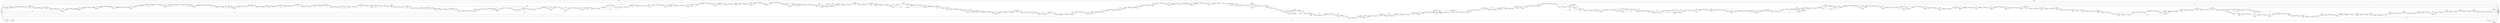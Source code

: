 digraph {
	graph [rankdir=LR]
	node [shape=rectangle]
	2 -> 47 [label=40227]
	47 -> 68 [label=3338]
	47 -> 23804 [label=36889]
	68 -> 82 [label=3654]
	82 -> 107 [label=40227]
	107 -> 128 [label=40222]
	107 -> 17305 [label=2]
	107 -> 23830 [label=3]
	128 -> 260 [label=40227]
	260 -> 281 [label=39446]
	260 -> 9553 [label=781]
	281 -> 303 [label=40227]
	303 -> 314 [label=40226]
	303 -> 324 [label=1]
	314 -> 319 [label=39495]
	314 -> 17310 [label=731]
	319 -> 324 [label=2918]
	319 -> 17326 [label=36577]
	324 -> 335 [label=2919]
	335 -> 340 [label=3648]
	340 -> 358 [label=3341]
	340 -> 361 [label=36886]
	358 -> 361 [label=2610]
	358 -> 379 [label=731]
	361 -> 377 [label=39496]
	377 -> 379 [label=39495]
	377 -> 398 [label=1]
	379 -> 380 [label=40226]
	380 -> 398 [label=2559]
	380 -> 401 [label=37667]
	398 -> 401 [label=2560]
	401 -> 403 [label=40227]
	403 -> 443 [label=40228]
	443 -> 446 [label=2610]
	443 -> 9591 [label=37618]
	446 -> 467 [label=2560]
	446 -> 9591 [label=50]
	467 -> 536 [label=40228]
	536 -> 554 [label=3342]
	536 -> 9596 [label=36886]
	554 -> 575 [label=2560]
	554 -> 9596 [label=782]
	575 -> 581 [label=40224]
	581 -> 584 [label=40228]
	584 -> 599 [label=3651]
	584 -> 605 [label=36577]
	599 -> 605 [label=2869]
	599 -> 620 [label=782]
	605 -> 620 [label=39446]
	620 -> 646 [label=40228]
	646 -> 662 [label=3338]
	646 -> 667 [label=4]
	646 -> 26606 [label=36886]
	662 -> 667 [label=3336]
	662 -> 683 [label=2]
	667 -> 674 [label=40226]
	674 -> 683 [label=3340]
	674 -> 713 [label=36886]
	683 -> 713 [label=3342]
	713 -> 775 [label=40228]
	775 -> 796 [label=40220]
	775 -> 16731 [label=8]
	796 -> 839 [label=40228]
	839 -> 856 [label=40174]
	839 -> 860 [label=54]
	856 -> 860 [label=39449]
	856 -> 9667 [label=725]
	860 -> 863 [label=39503]
	863 -> 884 [label=2559]
	863 -> 9667 [label=36944]
	884 -> 889 [label=40228]
	889 -> 890 [label=3342]
	889 -> 910 [label=36886]
	890 -> 910 [label=3339]
	890 -> 911 [label=3]
	910 -> 911 [label=40225]
	911 -> 926 [label=40228]
	926 -> 947 [label=40178]
	926 -> 9693 [label=50]
	947 -> 1014 [label=40228]
	1014 -> 1 [label=36573]
	1014 -> 1018 [label=3655]
	1018 -> 1027 [label=3605]
	1018 -> 9714 [label=50]
	1027 -> 1048 [label=2563]
	1027 -> 16737 [label=1042]
	1048 -> 1057 [label=2922]
	1057 -> 1093 [label=3651]
	1093 -> 1108 [label=2926]
	1093 -> 1114 [label=725]
	1108 -> 1114 [label=2617]
	1108 -> 1129 [label=309]
	1114 -> 1129 [label=3342]
	1129 -> 1133 [label=3651]
	1133 -> 1145 [label=3647]
	1133 -> 1154 [label=4]
	1145 -> 1154 [label=2613]
	1145 -> 27095 [label=1034]
	1154 -> 1166 [label=2617]
	1166 -> 1168 [label=3342]
	1168 -> 1189 [label=2609]
	1168 -> 16792 [label=733]
	1189 -> 1195 [label=3597]
	1189 -> 9743 [label=54]
	1195 -> 1216 [label=2559]
	1195 -> 9743 [label=1038]
	1216 -> 1228 [label=2926]
	1228 -> 1234 [label=2922]
	1228 -> 16804 [label=4]
	1234 -> 1249 [label=2613]
	1234 -> 1255 [label=309]
	1249 -> 1255 [label=3342]
	1255 -> 1273 [label=3651]
	1273 -> 1294 [label=2868]
	1273 -> 9768 [label=783]
	1294 -> 1309 [label=3651]
	1309 -> 1330 [label=2918]
	1309 -> 16840 [label=733]
	1330 -> 1351 [label=3651]
	1351 -> 1360 [label=3646]
	1351 -> 1390 [label=5]
	1360 -> 1381 [label=3596]
	1360 -> 9788 [label=50]
	1381 -> 1390 [label=3646]
	1390 -> 1438 [label=3651]
	1438 -> 1453 [label=2923]
	1438 -> 1459 [label=728]
	1453 -> 1459 [label=2614]
	1453 -> 1486 [label=309]
	1459 -> 1486 [label=3342]
	1486 -> 1500 [label=3342]
	1486 -> 1507 [label=309]
	1500 -> 1507 [label=3337]
	1500 -> 1521 [label=5]
	1507 -> 1513 [label=3646]
	1513 -> 1521 [label=3643]
	1513 -> 9797 [label=3]
	1521 -> 1525 [label=3648]
	1525 -> 1552 [label=2559]
	1525 -> 9794 [label=1089]
	1552 -> 1558 [label=2873]
	1558 -> 1561 [label=3651]
	1561 -> 1564 [label=3335]
	1561 -> 17402 [label=316]
	1564 -> 1585 [label=2610]
	1564 -> 27466 [label=725]
	1585 -> 1588 [label=2610]
	1585 -> 1609 [label=725]
	1588 -> 1594 [label=2921]
	1594 -> 1609 [label=2926]
	1609 -> 1645 [label=3651]
	1645 -> 1653 [label=3650]
	1645 -> 1675 [label=1]
	1653 -> 1675 [label=3341]
	1653 -> 27208 [label=309]
	1675 -> 1692 [label=3651]
	1692 -> 1 [label=309]
	1692 -> 1708 [label=3342]
	1708 -> 1729 [label=2614]
	1708 -> 17436 [label=728]
	1729 -> 1733 [label=3342]
	1733 -> 1747 [label=3338]
	1733 -> 24018 [label=4]
	1747 -> 1756 [label=2613]
	1747 -> 24018 [label=725]
	1756 -> 1774 [label=2610]
	1756 -> 1777 [label=3]
	1774 -> 1777 [label=3339]
	1777 -> 1873 [label=3342]
	1873 -> 1894 [label=2559]
	1873 -> 9840 [label=783]
	1894 -> 1933 [label=3342]
	1933 -> 1960 [label=2564]
	1933 -> 9866 [label=778]
	1960 -> 2022 [label=3342]
	2022 -> 2025 [label=3292]
	2022 -> 2043 [label=50]
	2025 -> 2043 [label=3288]
	2025 -> 2046 [label=4]
	2043 -> 2046 [label=3338]
	2046 -> 2290 [label=3342]
	2290 -> 2311 [label=2617]
	2290 -> 27515 [label=725]
	2311 -> 2317 [label=3342]
	2317 -> 2338 [label=2559]
	2317 -> 9906 [label=783]
	2338 -> 2380 [label=3342]
	2380 -> 2401 [label=3292]
	2380 -> 9926 [label=50]
	2401 -> 2410 [label=3342]
	2410 -> 2416 [label=3292]
	2410 -> 9947 [label=50]
	2416 -> 2437 [label=2559]
	2416 -> 9947 [label=733]
	2437 -> 2464 [label=3292]
	2464 -> 2485 [label=2559]
	2464 -> 16968 [label=733]
	2485 -> 2497 [label=3292]
	2497 -> 2518 [label=2559]
	2497 -> 16988 [label=733]
	2518 -> 2530 [label=3292]
	2530 -> 2551 [label=2559]
	2530 -> 17008 [label=733]
	2551 -> 2572 [label=2560]
	2551 -> 17476 [label=732]
	2572 -> 2629 [label=3292]
	2629 -> 2650 [label=2560]
	2629 -> 17496 [label=732]
	2650 -> 2707 [label=3292]
	2707 -> 2711 [label=3291]
	2707 -> 17041 [label=1]
	2711 -> 2732 [label=2559]
	2711 -> 17516 [label=732]
	2732 -> 2734 [label=3291]
	2734 -> 2809 [label=2559]
	2734 -> 17041 [label=732]
	2809 -> 2829 [label=2560]
	2829 -> 2865 [label=3292]
	2865 -> 2887 [label=2560]
	2865 -> 17582 [label=732]
	2887 -> 2989 [label=3292]
	2989 -> 3011 [label=2559]
	2989 -> 17129 [label=733]
	3011 -> 3018 [label=3292]
	3018 -> 3039 [label=2560]
	3018 -> 17149 [label=732]
	3039 -> 3049 [label=3292]
	3049 -> 3050 [label=3286]
	3049 -> 17583 [label=6]
	3050 -> 3087 [label=2560]
	3050 -> 17161 [label=726]
	3087 -> 3118 [label=2559]
	3087 -> 27565 [label=1]
	3118 -> 3174 [label=2560]
	3174 -> 3195 [label=2559]
	3174 -> 27585 [label=1]
	3195 -> 3244 [label=2560]
	3244 -> 3265 [label=2559]
	3244 -> 27605 [label=1]
	3265 -> 3308 [label=2560]
	3308 -> 3425 [label=3291]
	3425 -> 3446 [label=3290]
	3425 -> 27625 [label=1]
	3446 -> 3462 [label=3291]
	3462 -> 3483 [label=3290]
	3462 -> 27645 [label=1]
	3483 -> 3760 [label=3291]
	3760 -> 1 [label=725]
	3760 -> 3774 [label=2566]
	3774 -> 3795 [label=2562]
	3774 -> 24098 [label=4]
	3795 -> 3797 [label=2566]
	3797 -> 3806 [label=2562]
	3797 -> 3827 [label=4]
	3806 -> 3827 [label=2559]
	3806 -> 3828 [label=3]
	3827 -> 3828 [label=2563]
	3828 -> 3870 [label=2566]
	3870 -> 3900 [label=2559]
	3870 -> 17893 [label=7]
	3900 -> 3906 [label=2566]
	3906 -> 3963 [label=2565]
	3906 -> 24516 [label=1]
	3963 -> 4003 [label=2566]
	4003 -> 1 [label=2]
	4003 -> 4178 [label=2564]
	4178 -> 4199 [label=2561]
	4178 -> 24147 [label=3]
	4199 -> 4275 [label=2564]
	4275 -> 4296 [label=2559]
	4275 -> 24167 [label=5]
	4296 -> 4325 [label=2564]
	4325 -> 4346 [label=2560]
	4325 -> 24187 [label=4]
	4346 -> 4357 [label=2564]
	4357 -> 4378 [label=2559]
	4357 -> 24195 [label=5]
	4378 -> 4519 [label=2563]
	4519 -> 4540 [label=2562]
	4519 -> 27665 [label=1]
	4540 -> 4547 [label=2563]
	4547 -> 4568 [label=2559]
	4547 -> 24227 [label=4]
	4568 -> 4967 [label=2563]
	4967 -> 4988 [label=2559]
	4967 -> 24247 [label=4]
	4988 -> 5084 [label=2563]
	5084 -> 1 [label=2559]
	5084 -> 24407 [label=4]
	5983 -> 5992 [label=359]
	5992 -> 6135 [label=36936]
	6135 -> 6156 [label=50]
	6135 -> 25964 [label=36886]
	6156 -> 6197 [label=36936]
	6197 -> 6218 [label=50]
	6197 -> 25984 [label=36886]
	6218 -> 6240 [label=36936]
	6240 -> 6268 [label=50]
	6240 -> 26011 [label=36886]
	6268 -> 6282 [label=36936]
	6282 -> 6303 [label=50]
	6282 -> 26031 [label=36886]
	6303 -> 6392 [label=36936]
	6392 -> 6413 [label=51]
	6392 -> 26051 [label=36886]
	6413 -> 6458 [label=36937]
	6458 -> 6464 [label=36628]
	6458 -> 15943 [label=309]
	6464 -> 6485 [label=50]
	6464 -> 15943 [label=36578]
	6485 -> 6515 [label=36937]
	6515 -> 6536 [label=50]
	6515 -> 15951 [label=36887]
	6536 -> 6539 [label=36936]
	6539 -> 6608 [label=36937]
	6608 -> 6641 [label=50]
	6608 -> 16003 [label=36887]
	6641 -> 6650 [label=36937]
	6650 -> 6686 [label=50]
	6650 -> 16033 [label=36887]
	6686 -> 6701 [label=36936]
	6701 -> 6818 [label=36937]
	6818 -> 6839 [label=51]
	6818 -> 26093 [label=36886]
	6839 -> 6842 [label=36937]
	6842 -> 6863 [label=51]
	6842 -> 26113 [label=36886]
	6863 -> 6884 [label=50]
	6863 -> 16073 [label=36887]
	6884 -> 6911 [label=36937]
	6911 -> 6932 [label=50]
	6911 -> 16093 [label=36887]
	6932 -> 6938 [label=36937]
	6938 -> 6959 [label=51]
	6938 -> 26133 [label=36886]
	6959 -> 6980 [label=51]
	6959 -> 26153 [label=36886]
	6980 -> 6992 [label=36937]
	6992 -> 7013 [label=50]
	6992 -> 16113 [label=36887]
	7013 -> 7025 [label=36937]
	7025 -> 7046 [label=50]
	7025 -> 16133 [label=36887]
	7046 -> 7049 [label=51]
	7046 -> 16151 [label=36886]
	7049 -> 7070 [label=50]
	7049 -> 16151 [label=1]
	7070 -> 7133 [label=36937]
	7133 -> 7154 [label=36936]
	7133 -> 16173 [label=1]
	7154 -> 7160 [label=36937]
	7160 -> 7181 [label=359]
	7160 -> 16193 [label=36578]
	7181 -> 7241 [label=36937]
	7241 -> 7252 [label=36628]
	7241 -> 26182 [label=309]
	7252 -> 7253 [label=36627]
	7252 -> 16209 [label=1]
	7253 -> 7274 [label=50]
	7253 -> 26182 [label=36577]
	7274 -> 7288 [label=36936]
	7288 -> 7309 [label=50]
	7288 -> 26213 [label=36886]
	7309 -> 7314 [label=36936]
	7314 -> 7339 [label=37661]
	7339 -> 7378 [label=36936]
	7339 -> 27266 [label=725]
	7378 -> 7381 [label=37661]
	7381 -> 7395 [label=36936]
	7381 -> 26220 [label=725]
	7395 -> 7427 [label=50]
	7395 -> 26220 [label=36886]
	7427 -> 7474 [label=37661]
	7474 -> 7483 [label=1084]
	7474 -> 7522 [label=36577]
	7483 -> 7486 [label=359]
	7483 -> 7514 [label=725]
	7486 -> 7507 [label=50]
	7486 -> 16209 [label=309]
	7507 -> 7514 [label=360]
	7514 -> 7519 [label=1085]
	7519 -> 7522 [label=1084]
	7519 -> 7543 [label=1]
	7522 -> 7543 [label=37352]
	7522 -> 26778 [label=309]
	7543 -> 7554 [label=37662]
	7554 -> 7558 [label=51]
	7554 -> 7575 [label=37611]
	7558 -> 7575 [label=53]
	7575 -> 7588 [label=37664]
	7588 -> 7609 [label=50]
	7588 -> 16254 [label=37614]
	7609 -> 7621 [label=37355]
	7621 -> 7684 [label=37664]
	7684 -> 7692 [label=36939]
	7684 -> 7715 [label=725]
	7692 -> 7709 [label=36938]
	7692 -> 7713 [label=1]
	7709 -> 7713 [label=36629]
	7709 -> 7737 [label=309]
	7713 -> 7715 [label=36630]
	7715 -> 7718 [label=37355]
	7718 -> 7737 [label=36628]
	7718 -> 7739 [label=727]
	7737 -> 7739 [label=36937]
	7739 -> 7747 [label=37664]
	7747 -> 7771 [label=36937]
	7747 -> 17204 [label=727]
	7771 -> 7790 [label=37664]
	7790 -> 7811 [label=50]
	7790 -> 16297 [label=37614]
	7811 -> 7831 [label=37355]
	7831 -> 7836 [label=37664]
	7836 -> 7857 [label=37354]
	7836 -> 16318 [label=310]
	7857 -> 7866 [label=37355]
	7866 -> 7874 [label=37664]
	7874 -> 7912 [label=37665]
	7912 -> 7914 [label=37356]
	7912 -> 7933 [label=309]
	7914 -> 7933 [label=37354]
	7914 -> 7935 [label=2]
	7933 -> 7935 [label=37663]
	7935 -> 7940 [label=37665]
	7940 -> 7961 [label=37664]
	7940 -> 24427 [label=1]
	7961 -> 7986 [label=37665]
	7986 -> 7997 [label=779]
	7986 -> 8007 [label=36886]
	7997 -> 8007 [label=778]
	7997 -> 8028 [label=1]
	8007 -> 8011 [label=37664]
	8011 -> 8028 [label=37663]
	8011 -> 8032 [label=1]
	8028 -> 8032 [label=37664]
	8032 -> 8039 [label=37665]
	8039 -> 8044 [label=37356]
	8039 -> 16395 [label=309]
	8044 -> 8065 [label=50]
	8044 -> 16391 [label=37306]
	8065 -> 8077 [label=361]
	8077 -> 8095 [label=37665]
	8095 -> 8096 [label=36627]
	8095 -> 16401 [label=1038]
	8096 -> 8116 [label=50]
	8096 -> 16420 [label=36577]
	8116 -> 16420 [label=1038]
	8116 -> 8147 [label=50]
	8147 -> 8155 [label=37665]
	8155 -> 8176 [label=36937]
	8155 -> 16469 [label=728]
	8176 -> 8179 [label=37665]
	8179 -> 8200 [label=36627]
	8179 -> 16487 [label=1038]
	8200 -> 8218 [label=37356]
	8218 -> 8292 [label=37665]
	8292 -> 8308 [label=36628]
	8292 -> 16495 [label=1037]
	8308 -> 8325 [label=36627]
	8308 -> 16495 [label=1]
	8325 -> 8371 [label=50]
	8325 -> 16528 [label=36577]
	8371 -> 8389 [label=37356]
	8389 -> 8410 [label=1088]
	8389 -> 26391 [label=36577]
	8410 -> 8431 [label=37664]
	8410 -> 16571 [label=1]
	8431 -> 8495 [label=37665]
	8495 -> 8506 [label=37356]
	8495 -> 8516 [label=309]
	8506 -> 8512 [label=779]
	8506 -> 8527 [label=36577]
	8512 -> 8516 [label=51]
	8512 -> 8533 [label=728]
	8516 -> 8527 [label=360]
	8527 -> 8533 [label=36937]
	8533 -> 8560 [label=37665]
	8560 -> 8566 [label=36938]
	8560 -> 8581 [label=727]
	8566 -> 8581 [label=36937]
	8566 -> 8587 [label=1]
	8581 -> 8587 [label=37664]
	8587 -> 8599 [label=37665]
	8599 -> 8620 [label=37356]
	8599 -> 27019 [label=309]
	8620 -> 8671 [label=37665]
	8671 -> 8692 [label=51]
	8671 -> 17280 [label=37614]
	8692 -> 8697 [label=37356]
	8697 -> 8707 [label=37355]
	8697 -> 8718 [label=1]
	8707 -> 8718 [label=37664]
	8718 -> 8800 [label=37665]
	8800 -> 8866 [label=37668]
	8866 -> 8887 [label=37667]
	8866 -> 24507 [label=1]
	8887 -> 8914 [label=37668]
	8914 -> 8935 [label=50]
	8914 -> 16620 [label=37618]
	8935 -> 8944 [label=53]
	8944 -> 8965 [label=54]
	8944 -> 23790 [label=37614]
	8965 -> 8998 [label=37668]
	8998 -> 9019 [label=1091]
	8998 -> 26431 [label=36577]
	9019 -> 9052 [label=37668]
	9052 -> 9073 [label=782]
	9052 -> 26451 [label=36886]
	9073 -> 9151 [label=37668]
	9151 -> 9172 [label=37664]
	9151 -> 16651 [label=4]
	9172 -> 9247 [label=37668]
	9247 -> 9268 [label=782]
	9247 -> 26471 [label=36886]
	9268 -> 9410 [label=37668]
	9410 -> 9415 [label=37359]
	9410 -> 26487 [label=309]
	9415 -> 9436 [label=782]
	9415 -> 26487 [label=36577]
	9436 -> 9474 [label=37668]
	9474 -> 9495 [label=50]
	9474 -> 16671 [label=37618]
	9495 -> 2 [label=37668]
	9553 -> 281 [label=781]
	9591 -> 467 [label=37668]
	9596 -> 9599 [label=37668]
	9599 -> 575 [label=37664]
	9599 -> 581 [label=4]
	9667 -> 884 [label=37669]
	9693 -> 947 [label=50]
	9714 -> 1048 [label=359]
	9743 -> 9744 [label=1092]
	9744 -> 1216 [label=367]
	9744 -> 16804 [label=725]
	9768 -> 1294 [label=783]
	9788 -> 1381 [label=50]
	9794 -> 9797 [label=50]
	9794 -> 23963 [label=1039]
	9797 -> 9815 [label=53]
	9815 -> 1558 [label=778]
	9840 -> 1894 [label=783]
	9866 -> 1960 [label=778]
	9906 -> 2338 [label=783]
	9926 -> 2401 [label=50]
	9947 -> 1 [label=50]
	9947 -> 2437 [label=733]
	9948 -> 10071 [label=83]
	10071 -> 1 [label=2]
	10071 -> 15928 [label=81]
	15928 -> 1 [label=81]
	15943 -> 6485 [label=36887]
	15951 -> 6539 [label=1]
	15951 -> 6536 [label=36886]
	16003 -> 6641 [label=36887]
	16033 -> 6701 [label=1]
	16033 -> 6686 [label=36886]
	16073 -> 6884 [label=36887]
	16093 -> 6932 [label=36887]
	16113 -> 7013 [label=36887]
	16133 -> 7046 [label=36887]
	16151 -> 7070 [label=36887]
	16173 -> 7154 [label=1]
	16193 -> 7181 [label=36578]
	16209 -> 7507 [label=310]
	16254 -> 7609 [label=37305]
	16254 -> 7621 [label=309]
	16297 -> 7811 [label=37305]
	16297 -> 7831 [label=309]
	16318 -> 7857 [label=1]
	16318 -> 7866 [label=309]
	16391 -> 16395 [label=2]
	16391 -> 8077 [label=37304]
	16395 -> 8065 [label=311]
	16401 -> 16416 [label=729]
	16401 -> 26939 [label=309]
	16416 -> 8116 [label=1038]
	16420 -> 8147 [label=37615]
	16469 -> 8176 [label=728]
	16487 -> 8200 [label=729]
	16487 -> 8218 [label=309]
	16495 -> 16516 [label=1037]
	16495 -> 24467 [label=1]
	16516 -> 16528 [label=1038]
	16528 -> 16549 [label=37615]
	16549 -> 8371 [label=37306]
	16549 -> 8389 [label=309]
	16571 -> 8431 [label=1]
	16620 -> 8935 [label=3]
	16620 -> 8944 [label=37615]
	16651 -> 9172 [label=4]
	16671 -> 9495 [label=37618]
	16731 -> 796 [label=8]
	16737 -> 16740 [label=317]
	16737 -> 16758 [label=725]
	16740 -> 1 [label=4]
	16740 -> 16758 [label=4]
	16740 -> 9714 [label=309]
	16758 -> 1057 [label=729]
	16792 -> 1189 [label=1042]
	16804 -> 1249 [label=729]
	16840 -> 1330 [label=733]
	16968 -> 2485 [label=733]
	16988 -> 2518 [label=733]
	17008 -> 2551 [label=733]
	17041 -> 17045 [label=733]
	17045 -> 17066 [label=1]
	17045 -> 17541 [label=732]
	17066 -> 17099 [label=733]
	17099 -> 17109 [label=730]
	17099 -> 17561 [label=3]
	17109 -> 2809 [label=1]
	17109 -> 17561 [label=729]
	17129 -> 3011 [label=733]
	17149 -> 3039 [label=732]
	17161 -> 1 [label=1]
	17161 -> 17766 [label=731]
	17204 -> 7771 [label=727]
	17280 -> 8692 [label=37305]
	17280 -> 8707 [label=309]
	17305 -> 128 [label=2]
	17310 -> 17326 [label=2]
	17310 -> 335 [label=729]
	17326 -> 340 [label=36579]
	17402 -> 1588 [label=311]
	17402 -> 1594 [label=5]
	17436 -> 1729 [label=728]
	17476 -> 2572 [label=732]
	17496 -> 2650 [label=732]
	17516 -> 2732 [label=732]
	17541 -> 17066 [label=732]
	17561 -> 2829 [label=732]
	17582 -> 2887 [label=732]
	17583 -> 17595 [label=3]
	17583 -> 24078 [label=3]
	17595 -> 17161 [label=6]
	17766 -> 17787 [label=6]
	17766 -> 27535 [label=725]
	17787 -> 3308 [label=731]
	17893 -> 3900 [label=7]
	23750 -> 9948 [label=2]
	23790 -> 8965 [label=37614]
	23804 -> 68 [label=316]
	23804 -> 82 [label=36573]
	23830 -> 128 [label=3]
	23963 -> 1552 [label=314]
	23963 -> 9815 [label=725]
	24018 -> 1774 [label=729]
	24078 -> 17595 [label=3]
	24098 -> 3795 [label=4]
	24147 -> 4199 [label=3]
	24167 -> 4296 [label=5]
	24187 -> 4346 [label=4]
	24195 -> 4378 [label=4]
	24195 -> 1 [label=1]
	24227 -> 4568 [label=4]
	24247 -> 4988 [label=4]
	24407 -> 1 [label=3]
	24407 -> 28805 [label=1]
	24427 -> 7961 [label=1]
	24467 -> 16516 [label=1]
	24507 -> 8887 [label=1]
	24516 -> 3963 [label=1]
	24539 -> 24540 [label=36573]
	24540 -> 25198 [label=36577]
	25198 -> 25254 [label=36886]
	25254 -> 25276 [label=36577]
	25254 -> 26685 [label=309]
	25276 -> 25815 [label=36886]
	25815 -> 25836 [label=36577]
	25815 -> 26705 [label=309]
	25836 -> 25924 [label=36886]
	25924 -> 5992 [label=36577]
	25924 -> 5983 [label=309]
	25964 -> 6156 [label=36886]
	25984 -> 6218 [label=36886]
	26011 -> 6268 [label=36886]
	26031 -> 6303 [label=36886]
	26051 -> 6413 [label=36886]
	26093 -> 6839 [label=36886]
	26113 -> 6863 [label=36886]
	26133 -> 6959 [label=36886]
	26153 -> 6980 [label=36886]
	26182 -> 7274 [label=36886]
	26213 -> 7309 [label=36886]
	26220 -> 7427 [label=37611]
	26391 -> 8410 [label=36577]
	26431 -> 9019 [label=36577]
	26451 -> 9073 [label=36886]
	26471 -> 9268 [label=36886]
	26487 -> 9436 [label=36886]
	26606 -> 667 [label=36886]
	26685 -> 25276 [label=309]
	26705 -> 25836 [label=309]
	26778 -> 7543 [label=309]
	26939 -> 16416 [label=309]
	27019 -> 8620 [label=309]
	27095 -> 16792 [label=309]
	27095 -> 1166 [label=725]
	27208 -> 1675 [label=309]
	27266 -> 7378 [label=725]
	27466 -> 1585 [label=725]
	27515 -> 2311 [label=725]
	27535 -> 17787 [label=725]
	27565 -> 3118 [label=1]
	27585 -> 3195 [label=1]
	27605 -> 3265 [label=1]
	27625 -> 3446 [label=1]
	27645 -> 3483 [label=1]
	27665 -> 4540 [label=1]
	28805 -> 1 [label=1]
	0 -> 2 [label=2559]
	0 -> 5983 [label=50]
	0 -> 9948 [label=81]
	0 -> 6392 [label=1]
	0 -> 7558 [label=2]
	0 -> 8800 [label=3]
	0 -> 7874 [label=1]
	0 -> 25198 [label=309]
	0 -> 24540 [label=4]
	0 -> 7314 [label=725]
	0 -> 403 [label=1]
	0 -> 23750 [label=2]
	0 -> 24539 [label=36573]
}
